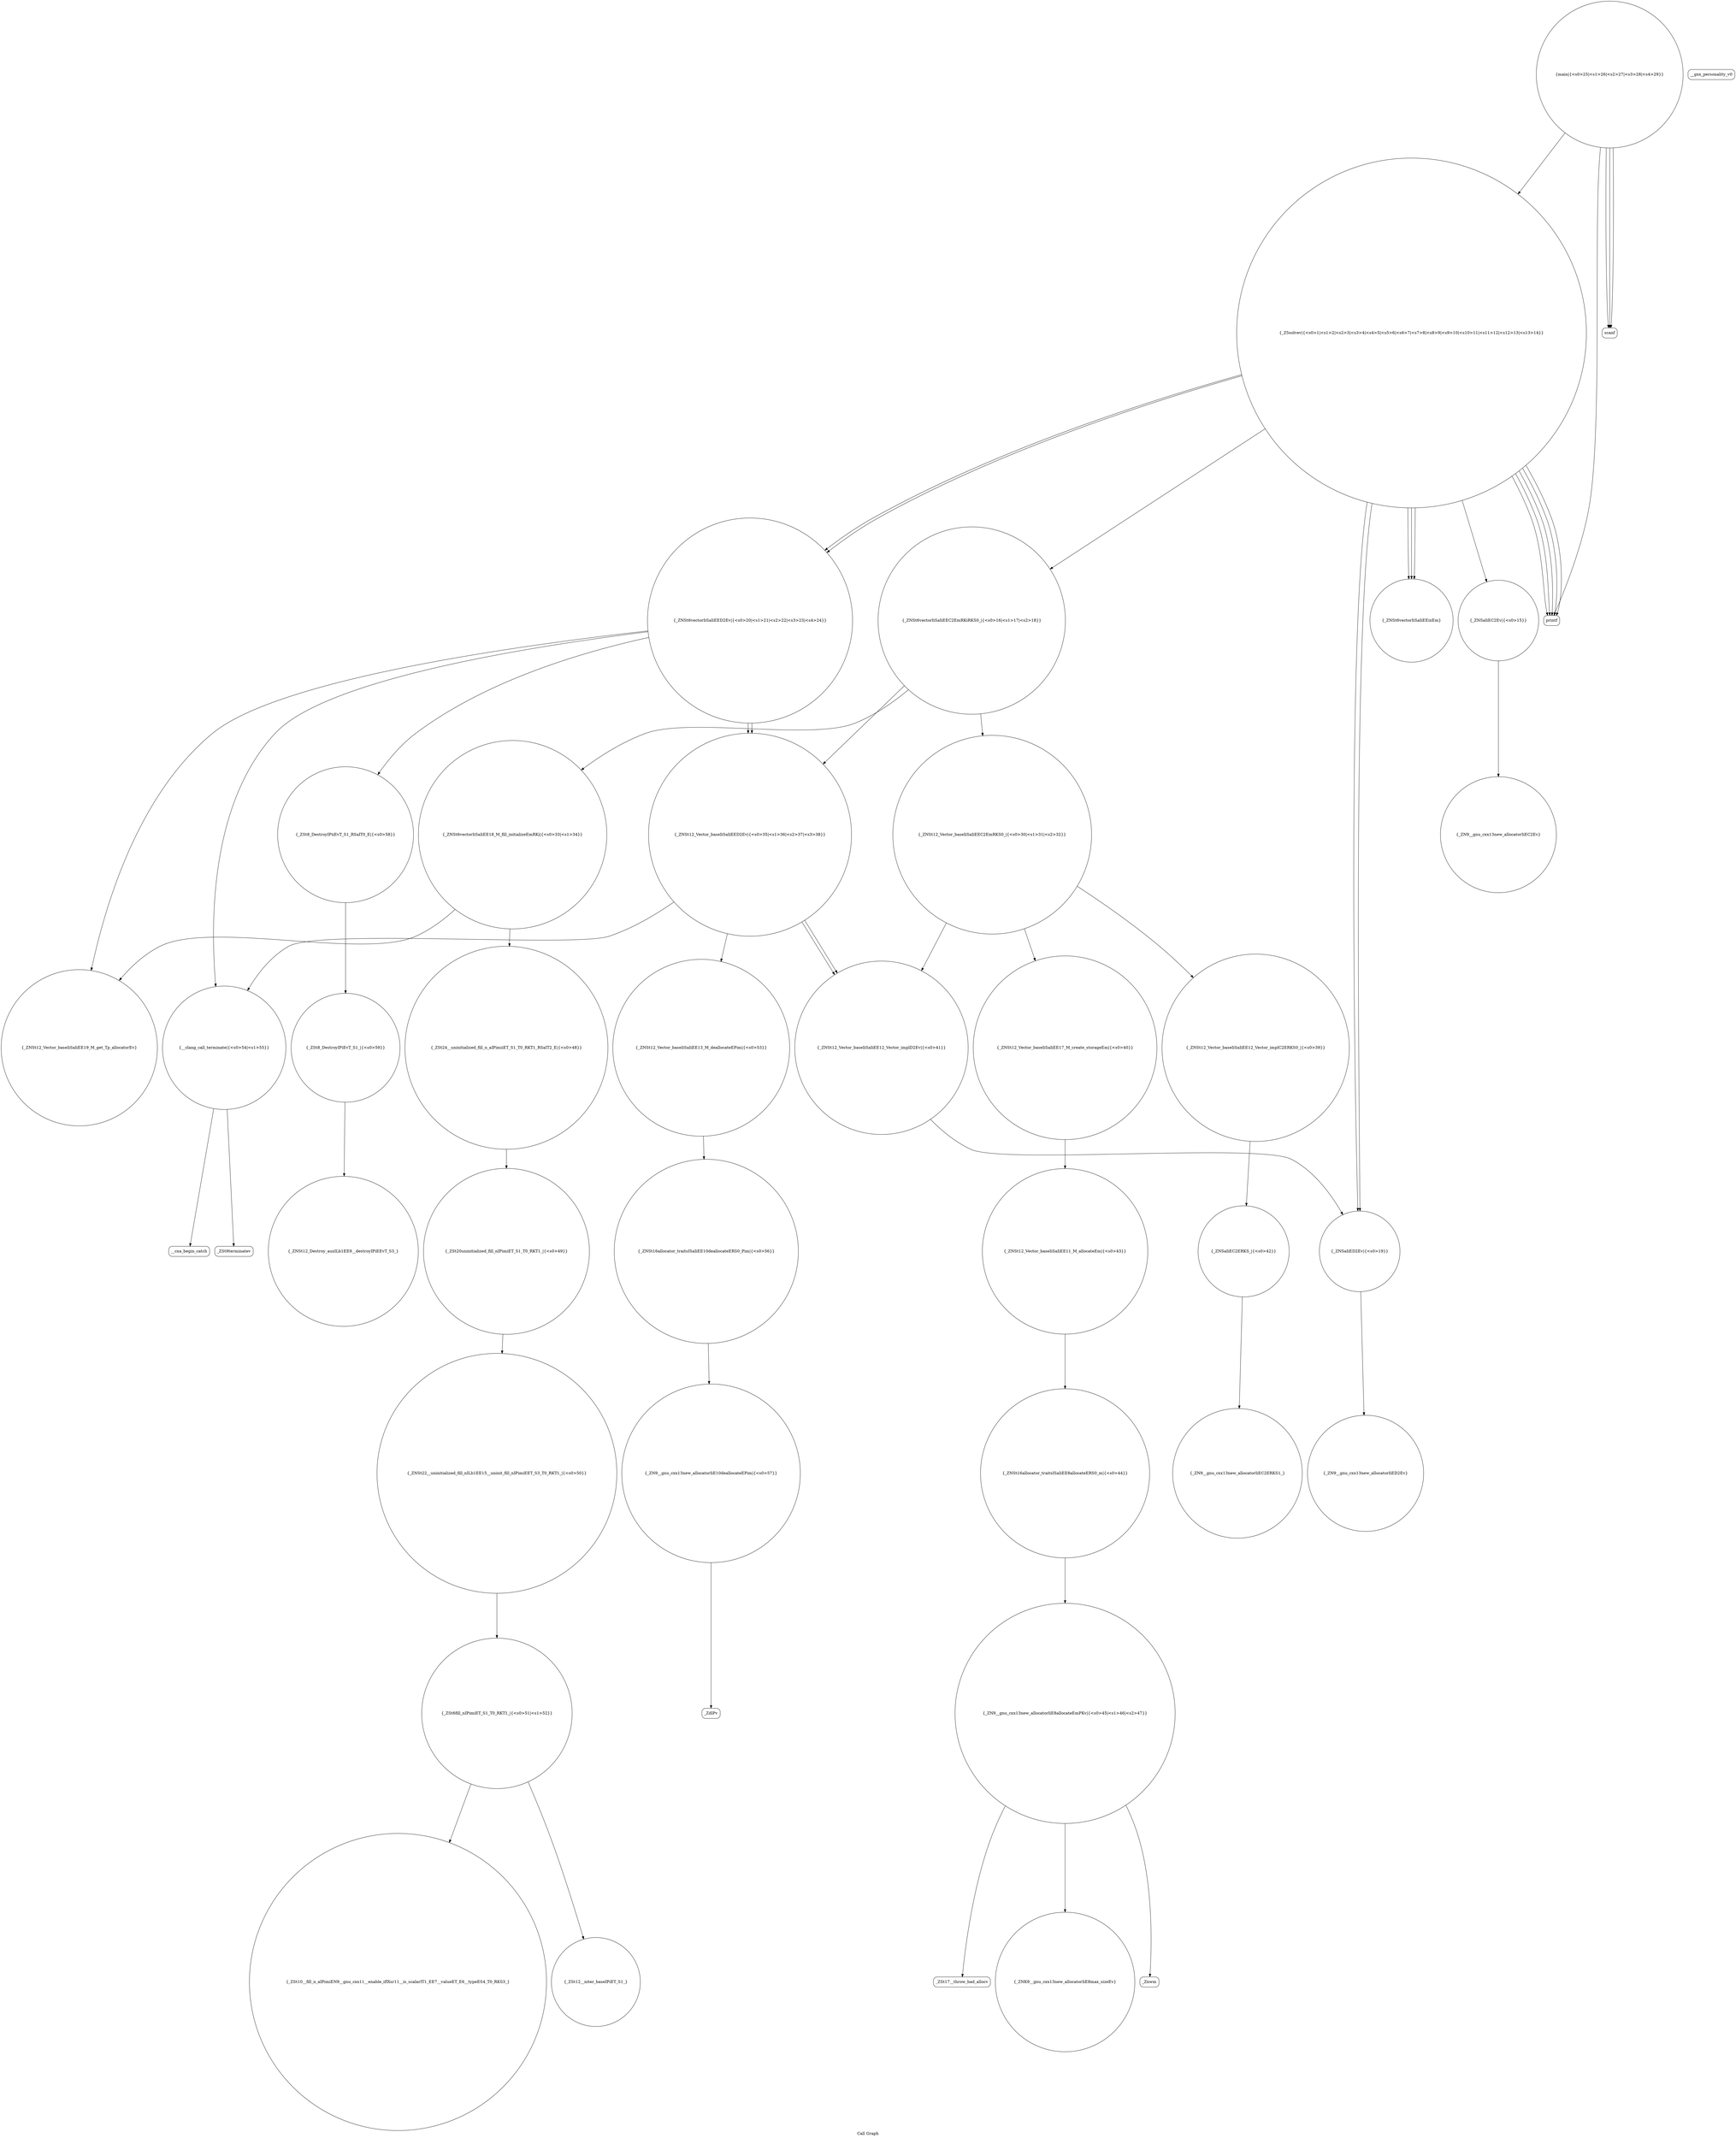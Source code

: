 digraph "Call Graph" {
	label="Call Graph";

	Node0x55a3fcb5d9b0 [shape=record,shape=circle,label="{_Z5solvev|{<s0>1|<s1>2|<s2>3|<s3>4|<s4>5|<s5>6|<s6>7|<s7>8|<s8>9|<s9>10|<s10>11|<s11>12|<s12>13|<s13>14}}"];
	Node0x55a3fcb5d9b0:s0 -> Node0x55a3fcb5de40[color=black];
	Node0x55a3fcb5d9b0:s1 -> Node0x55a3fcb5dec0[color=black];
	Node0x55a3fcb5d9b0:s2 -> Node0x55a3fcb5dfc0[color=black];
	Node0x55a3fcb5d9b0:s3 -> Node0x55a3fcb5dfc0[color=black];
	Node0x55a3fcb5d9b0:s4 -> Node0x55a3fcb5e040[color=black];
	Node0x55a3fcb5d9b0:s5 -> Node0x55a3fcb5e0c0[color=black];
	Node0x55a3fcb5d9b0:s6 -> Node0x55a3fcb5e140[color=black];
	Node0x55a3fcb5d9b0:s7 -> Node0x55a3fcb5e0c0[color=black];
	Node0x55a3fcb5d9b0:s8 -> Node0x55a3fcb5e040[color=black];
	Node0x55a3fcb5d9b0:s9 -> Node0x55a3fcb5e0c0[color=black];
	Node0x55a3fcb5d9b0:s10 -> Node0x55a3fcb5e0c0[color=black];
	Node0x55a3fcb5d9b0:s11 -> Node0x55a3fcb5e040[color=black];
	Node0x55a3fcb5d9b0:s12 -> Node0x55a3fcb5e0c0[color=black];
	Node0x55a3fcb5d9b0:s13 -> Node0x55a3fcb5e140[color=black];
	Node0x55a3fcb5eac0 [shape=record,shape=circle,label="{_ZSt24__uninitialized_fill_n_aIPimiiET_S1_T0_RKT1_RSaIT2_E|{<s0>48}}"];
	Node0x55a3fcb5eac0:s0 -> Node0x55a3fcb5ebc0[color=black];
	Node0x55a3fcb5e140 [shape=record,shape=circle,label="{_ZNSt6vectorIiSaIiEED2Ev|{<s0>20|<s1>21|<s2>22|<s3>23|<s4>24}}"];
	Node0x55a3fcb5e140:s0 -> Node0x55a3fcb5eb40[color=black];
	Node0x55a3fcb5e140:s1 -> Node0x55a3fcb5f1c0[color=black];
	Node0x55a3fcb5e140:s2 -> Node0x55a3fcb5e4c0[color=black];
	Node0x55a3fcb5e140:s3 -> Node0x55a3fcb5e4c0[color=black];
	Node0x55a3fcb5e140:s4 -> Node0x55a3fcb5eec0[color=black];
	Node0x55a3fcb5ee40 [shape=record,shape=circle,label="{_ZNSt12_Vector_baseIiSaIiEE13_M_deallocateEPim|{<s0>53}}"];
	Node0x55a3fcb5ee40:s0 -> Node0x55a3fcb5f040[color=black];
	Node0x55a3fcb5e4c0 [shape=record,shape=circle,label="{_ZNSt12_Vector_baseIiSaIiEED2Ev|{<s0>35|<s1>36|<s2>37|<s3>38}}"];
	Node0x55a3fcb5e4c0:s0 -> Node0x55a3fcb5ee40[color=black];
	Node0x55a3fcb5e4c0:s1 -> Node0x55a3fcb5e640[color=black];
	Node0x55a3fcb5e4c0:s2 -> Node0x55a3fcb5e640[color=black];
	Node0x55a3fcb5e4c0:s3 -> Node0x55a3fcb5eec0[color=black];
	Node0x55a3fcb5f1c0 [shape=record,shape=circle,label="{_ZSt8_DestroyIPiiEvT_S1_RSaIT0_E|{<s0>58}}"];
	Node0x55a3fcb5f1c0:s0 -> Node0x55a3fcb5f240[color=black];
	Node0x55a3fcb5e840 [shape=record,shape=circle,label="{_ZNSt16allocator_traitsISaIiEE8allocateERS0_m|{<s0>44}}"];
	Node0x55a3fcb5e840:s0 -> Node0x55a3fcb5e8c0[color=black];
	Node0x55a3fcb5dec0 [shape=record,shape=circle,label="{_ZNSt6vectorIiSaIiEEC2EmRKiRKS0_|{<s0>16|<s1>17|<s2>18}}"];
	Node0x55a3fcb5dec0:s0 -> Node0x55a3fcb5e3c0[color=black];
	Node0x55a3fcb5dec0:s1 -> Node0x55a3fcb5e440[color=black];
	Node0x55a3fcb5dec0:s2 -> Node0x55a3fcb5e4c0[color=black];
	Node0x55a3fcb5ebc0 [shape=record,shape=circle,label="{_ZSt20uninitialized_fill_nIPimiET_S1_T0_RKT1_|{<s0>49}}"];
	Node0x55a3fcb5ebc0:s0 -> Node0x55a3fcb5ec40[color=black];
	Node0x55a3fcb5e240 [shape=record,shape=Mrecord,label="{scanf}"];
	Node0x55a3fcb5ef40 [shape=record,shape=Mrecord,label="{__cxa_begin_catch}"];
	Node0x55a3fcb5e5c0 [shape=record,shape=circle,label="{_ZNSt12_Vector_baseIiSaIiEE17_M_create_storageEm|{<s0>40}}"];
	Node0x55a3fcb5e5c0:s0 -> Node0x55a3fcb5e7c0[color=black];
	Node0x55a3fcb5f2c0 [shape=record,shape=circle,label="{_ZNSt12_Destroy_auxILb1EE9__destroyIPiEEvT_S3_}"];
	Node0x55a3fcb5e940 [shape=record,shape=circle,label="{_ZNK9__gnu_cxx13new_allocatorIiE8max_sizeEv}"];
	Node0x55a3fcb5dfc0 [shape=record,shape=circle,label="{_ZNSaIiED2Ev|{<s0>19}}"];
	Node0x55a3fcb5dfc0:s0 -> Node0x55a3fcb5e340[color=black];
	Node0x55a3fcb5ecc0 [shape=record,shape=circle,label="{_ZSt6fill_nIPimiET_S1_T0_RKT1_|{<s0>51|<s1>52}}"];
	Node0x55a3fcb5ecc0:s0 -> Node0x55a3fcb5edc0[color=black];
	Node0x55a3fcb5ecc0:s1 -> Node0x55a3fcb5ed40[color=black];
	Node0x55a3fcb5e340 [shape=record,shape=circle,label="{_ZN9__gnu_cxx13new_allocatorIiED2Ev}"];
	Node0x55a3fcb5f040 [shape=record,shape=circle,label="{_ZNSt16allocator_traitsISaIiEE10deallocateERS0_Pim|{<s0>56}}"];
	Node0x55a3fcb5f040:s0 -> Node0x55a3fcb5f0c0[color=black];
	Node0x55a3fcb5e6c0 [shape=record,shape=circle,label="{_ZNSaIiEC2ERKS_|{<s0>42}}"];
	Node0x55a3fcb5e6c0:s0 -> Node0x55a3fcb5e740[color=black];
	Node0x55a3fcb5ea40 [shape=record,shape=Mrecord,label="{_Znwm}"];
	Node0x55a3fcb5e0c0 [shape=record,shape=Mrecord,label="{printf}"];
	Node0x55a3fcb5edc0 [shape=record,shape=circle,label="{_ZSt12__niter_baseIPiET_S1_}"];
	Node0x55a3fcb5e440 [shape=record,shape=circle,label="{_ZNSt6vectorIiSaIiEE18_M_fill_initializeEmRKi|{<s0>33|<s1>34}}"];
	Node0x55a3fcb5e440:s0 -> Node0x55a3fcb5eb40[color=black];
	Node0x55a3fcb5e440:s1 -> Node0x55a3fcb5eac0[color=black];
	Node0x55a3fcb5f140 [shape=record,shape=Mrecord,label="{_ZdlPv}"];
	Node0x55a3fcb5e7c0 [shape=record,shape=circle,label="{_ZNSt12_Vector_baseIiSaIiEE11_M_allocateEm|{<s0>43}}"];
	Node0x55a3fcb5e7c0:s0 -> Node0x55a3fcb5e840[color=black];
	Node0x55a3fcb5de40 [shape=record,shape=circle,label="{_ZNSaIiEC2Ev|{<s0>15}}"];
	Node0x55a3fcb5de40:s0 -> Node0x55a3fcb5e2c0[color=black];
	Node0x55a3fcb5eb40 [shape=record,shape=circle,label="{_ZNSt12_Vector_baseIiSaIiEE19_M_get_Tp_allocatorEv}"];
	Node0x55a3fcb5e1c0 [shape=record,shape=circle,label="{main|{<s0>25|<s1>26|<s2>27|<s3>28|<s4>29}}"];
	Node0x55a3fcb5e1c0:s0 -> Node0x55a3fcb5e240[color=black];
	Node0x55a3fcb5e1c0:s1 -> Node0x55a3fcb5e0c0[color=black];
	Node0x55a3fcb5e1c0:s2 -> Node0x55a3fcb5e240[color=black];
	Node0x55a3fcb5e1c0:s3 -> Node0x55a3fcb5e240[color=black];
	Node0x55a3fcb5e1c0:s4 -> Node0x55a3fcb5d9b0[color=black];
	Node0x55a3fcb5eec0 [shape=record,shape=circle,label="{__clang_call_terminate|{<s0>54|<s1>55}}"];
	Node0x55a3fcb5eec0:s0 -> Node0x55a3fcb5ef40[color=black];
	Node0x55a3fcb5eec0:s1 -> Node0x55a3fcb5efc0[color=black];
	Node0x55a3fcb5e540 [shape=record,shape=circle,label="{_ZNSt12_Vector_baseIiSaIiEE12_Vector_implC2ERKS0_|{<s0>39}}"];
	Node0x55a3fcb5e540:s0 -> Node0x55a3fcb5e6c0[color=black];
	Node0x55a3fcb5f240 [shape=record,shape=circle,label="{_ZSt8_DestroyIPiEvT_S1_|{<s0>59}}"];
	Node0x55a3fcb5f240:s0 -> Node0x55a3fcb5f2c0[color=black];
	Node0x55a3fcb5e8c0 [shape=record,shape=circle,label="{_ZN9__gnu_cxx13new_allocatorIiE8allocateEmPKv|{<s0>45|<s1>46|<s2>47}}"];
	Node0x55a3fcb5e8c0:s0 -> Node0x55a3fcb5e940[color=black];
	Node0x55a3fcb5e8c0:s1 -> Node0x55a3fcb5e9c0[color=black];
	Node0x55a3fcb5e8c0:s2 -> Node0x55a3fcb5ea40[color=black];
	Node0x55a3fcb5df40 [shape=record,shape=Mrecord,label="{__gxx_personality_v0}"];
	Node0x55a3fcb5ec40 [shape=record,shape=circle,label="{_ZNSt22__uninitialized_fill_nILb1EE15__uninit_fill_nIPimiEET_S3_T0_RKT1_|{<s0>50}}"];
	Node0x55a3fcb5ec40:s0 -> Node0x55a3fcb5ecc0[color=black];
	Node0x55a3fcb5e2c0 [shape=record,shape=circle,label="{_ZN9__gnu_cxx13new_allocatorIiEC2Ev}"];
	Node0x55a3fcb5efc0 [shape=record,shape=Mrecord,label="{_ZSt9terminatev}"];
	Node0x55a3fcb5e640 [shape=record,shape=circle,label="{_ZNSt12_Vector_baseIiSaIiEE12_Vector_implD2Ev|{<s0>41}}"];
	Node0x55a3fcb5e640:s0 -> Node0x55a3fcb5dfc0[color=black];
	Node0x55a3fcb5e9c0 [shape=record,shape=Mrecord,label="{_ZSt17__throw_bad_allocv}"];
	Node0x55a3fcb5e040 [shape=record,shape=circle,label="{_ZNSt6vectorIiSaIiEEixEm}"];
	Node0x55a3fcb5ed40 [shape=record,shape=circle,label="{_ZSt10__fill_n_aIPimiEN9__gnu_cxx11__enable_ifIXsr11__is_scalarIT1_EE7__valueET_E6__typeES4_T0_RKS3_}"];
	Node0x55a3fcb5e3c0 [shape=record,shape=circle,label="{_ZNSt12_Vector_baseIiSaIiEEC2EmRKS0_|{<s0>30|<s1>31|<s2>32}}"];
	Node0x55a3fcb5e3c0:s0 -> Node0x55a3fcb5e540[color=black];
	Node0x55a3fcb5e3c0:s1 -> Node0x55a3fcb5e5c0[color=black];
	Node0x55a3fcb5e3c0:s2 -> Node0x55a3fcb5e640[color=black];
	Node0x55a3fcb5f0c0 [shape=record,shape=circle,label="{_ZN9__gnu_cxx13new_allocatorIiE10deallocateEPim|{<s0>57}}"];
	Node0x55a3fcb5f0c0:s0 -> Node0x55a3fcb5f140[color=black];
	Node0x55a3fcb5e740 [shape=record,shape=circle,label="{_ZN9__gnu_cxx13new_allocatorIiEC2ERKS1_}"];
}
